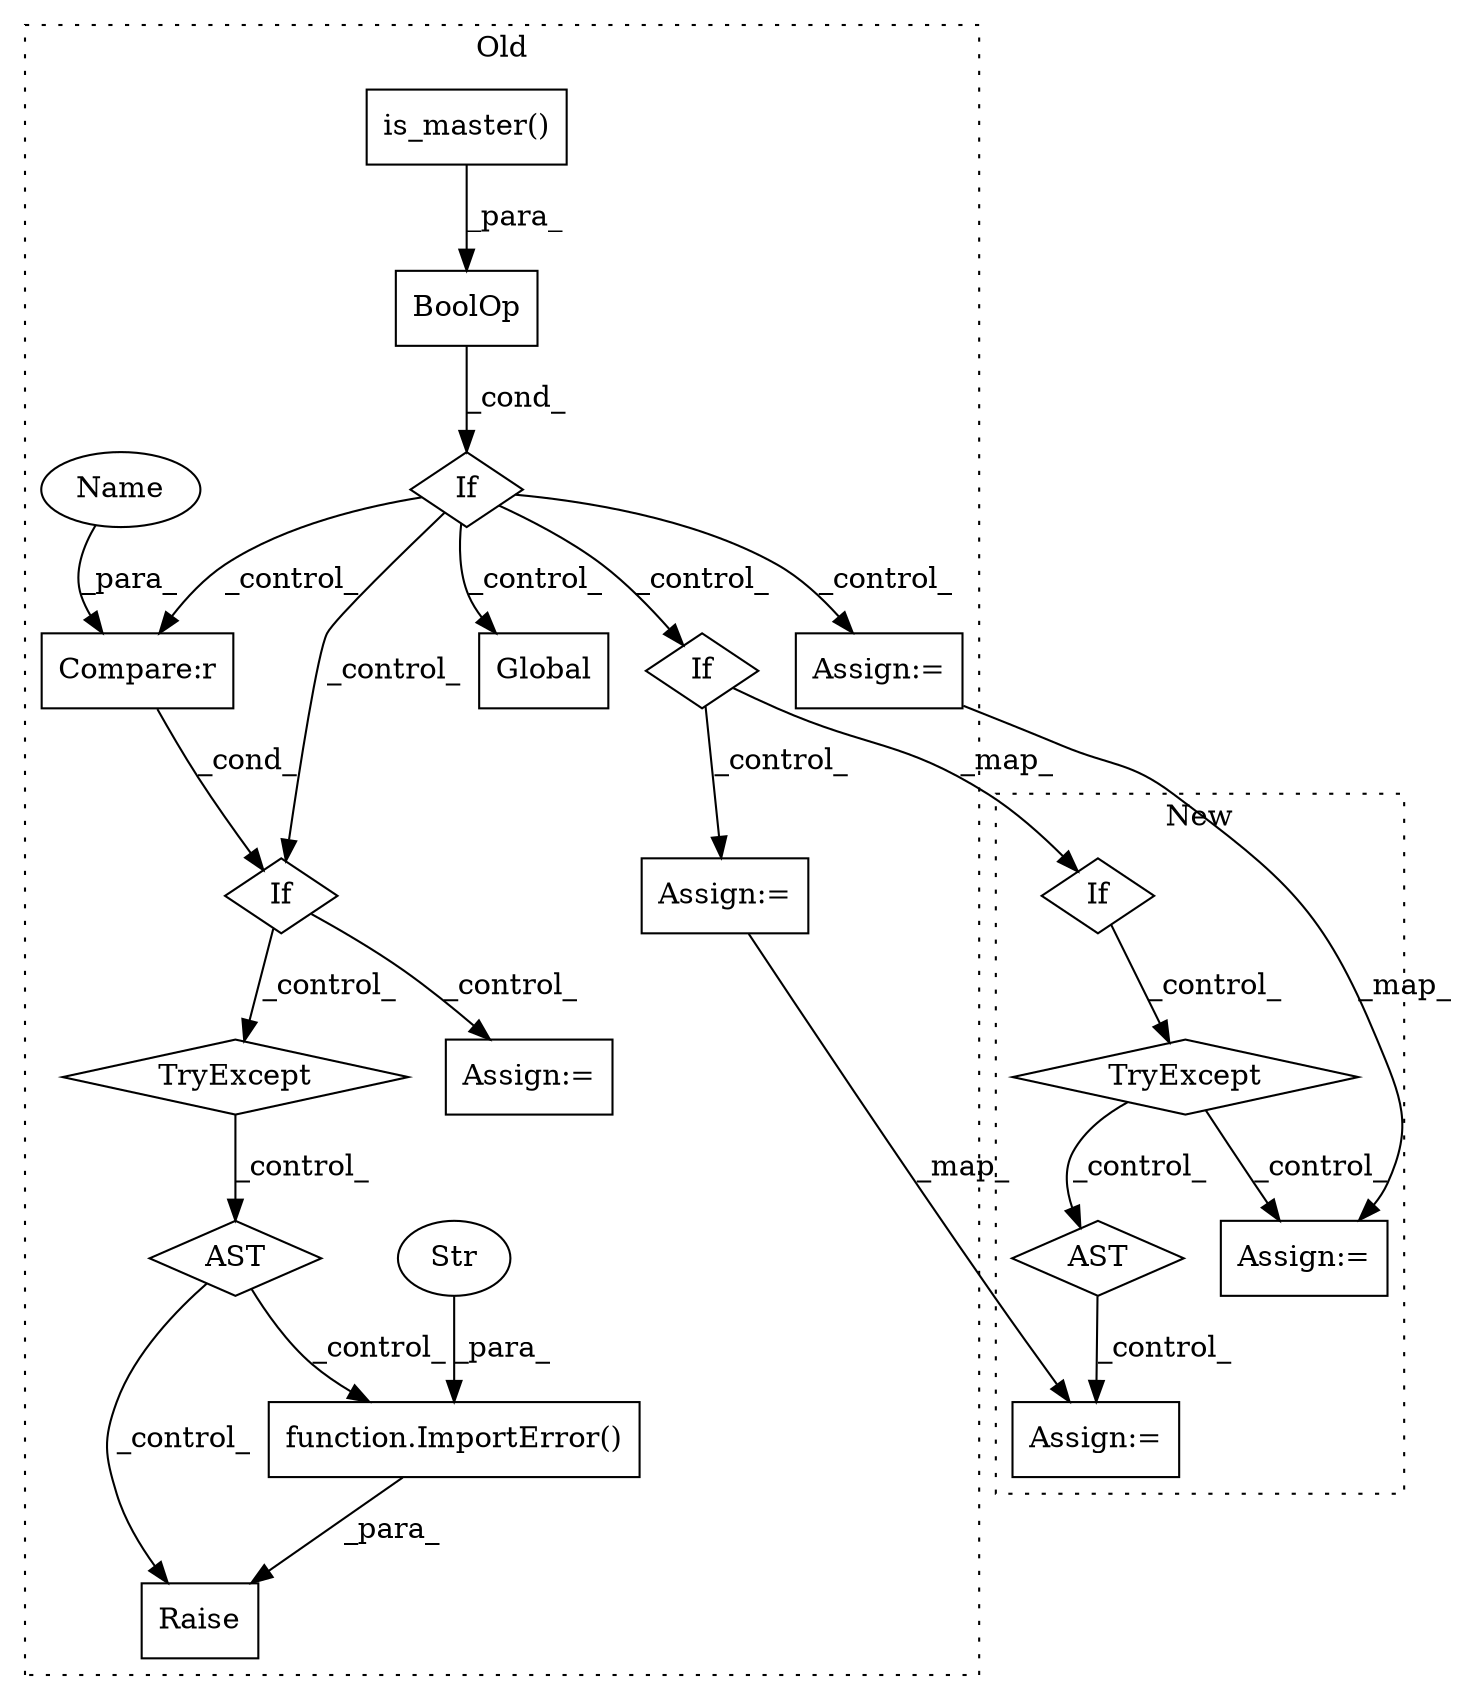 digraph G {
subgraph cluster0 {
1 [label="function.ImportError()" a="75" s="1556,1604" l="12,1" shape="box"];
3 [label="AST" a="2" s="1516,0" l="7,0" shape="diamond"];
4 [label="Str" a="66" s="1568" l="36" shape="ellipse"];
6 [label="TryExcept" a="71" s="1431" l="21" shape="diamond"];
7 [label="Raise" a="91" s="1550" l="6" shape="box"];
8 [label="If" a="96" s="1294" l="3" shape="diamond"];
9 [label="Compare:r" a="40" s="1395" l="22" shape="box"];
10 [label="If" a="96" s="1392" l="3" shape="diamond"];
12 [label="If" a="96" s="1719" l="0" shape="diamond"];
13 [label="is_master()" a="75" s="1319,1351" l="28,1" shape="box"];
14 [label="Global" a="57" s="1362" l="21" shape="box"];
15 [label="BoolOp" a="72" s="1297" l="55" shape="box"];
16 [label="Assign:=" a="68" s="1632" l="3" shape="box"];
17 [label="Assign:=" a="68" s="1793" l="3" shape="box"];
20 [label="Assign:=" a="68" s="1662" l="3" shape="box"];
21 [label="Name" a="87" s="1395" l="14" shape="ellipse"];
label = "Old";
style="dotted";
}
subgraph cluster1 {
2 [label="TryExcept" a="71" s="1345" l="72" shape="diamond"];
5 [label="AST" a="2" s="1575,0" l="7,0" shape="diamond"];
11 [label="If" a="96" s="1271" l="3" shape="diamond"];
18 [label="Assign:=" a="68" s="1610" l="3" shape="box"];
19 [label="Assign:=" a="68" s="1518" l="3" shape="box"];
label = "New";
style="dotted";
}
1 -> 7 [label="_para_"];
2 -> 19 [label="_control_"];
2 -> 5 [label="_control_"];
3 -> 7 [label="_control_"];
3 -> 1 [label="_control_"];
4 -> 1 [label="_para_"];
5 -> 18 [label="_control_"];
6 -> 3 [label="_control_"];
8 -> 9 [label="_control_"];
8 -> 12 [label="_control_"];
8 -> 14 [label="_control_"];
8 -> 10 [label="_control_"];
8 -> 20 [label="_control_"];
9 -> 10 [label="_cond_"];
10 -> 16 [label="_control_"];
10 -> 6 [label="_control_"];
11 -> 2 [label="_control_"];
12 -> 17 [label="_control_"];
12 -> 11 [label="_map_"];
13 -> 15 [label="_para_"];
15 -> 8 [label="_cond_"];
17 -> 18 [label="_map_"];
20 -> 19 [label="_map_"];
21 -> 9 [label="_para_"];
}
